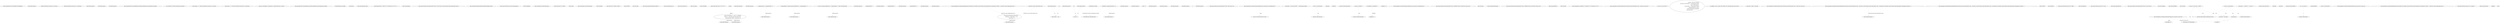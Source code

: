 digraph  {
m1_6 [cluster="CommandLine.Tests.CultureHandlers.CultureHandlers()", file="InstanceBuilder.cs", label="Entry CommandLine.Tests.CultureHandlers.CultureHandlers()", span="12-12"];
m1_10 [cluster="lambda expression", file="InstanceBuilder.cs", label="Entry lambda expression", span="26-26"];
m1_8 [cluster="lambda expression", file="InstanceBuilder.cs", label="Thread.CurrentThread.CurrentCulture = newCulture", span="24-24"];
m1_11 [cluster="lambda expression", file="InstanceBuilder.cs", label="Thread.CurrentThread.CurrentCulture = currentCulutre", span="26-26"];
m1_7 [cluster="lambda expression", file="InstanceBuilder.cs", label="Entry lambda expression", span="24-24"];
m1_9 [cluster="lambda expression", file="InstanceBuilder.cs", label="Exit lambda expression", span="24-24"];
m1_12 [cluster="lambda expression", file="InstanceBuilder.cs", label="Exit lambda expression", span="26-26"];
m1_0 [cluster="CommandLine.Tests.CultureInfoExtensions.MakeCultureHandlers(System.Globalization.CultureInfo)", file="InstanceBuilder.cs", label="Entry CommandLine.Tests.CultureInfoExtensions.MakeCultureHandlers(System.Globalization.CultureInfo)", span="20-20"];
m1_1 [cluster="CommandLine.Tests.CultureInfoExtensions.MakeCultureHandlers(System.Globalization.CultureInfo)", file="InstanceBuilder.cs", label="var currentCulutre = Thread.CurrentThread.CurrentCulture", span="22-22"];
m1_2 [cluster="CommandLine.Tests.CultureInfoExtensions.MakeCultureHandlers(System.Globalization.CultureInfo)", file="InstanceBuilder.cs", label="Action changer = () => Thread.CurrentThread.CurrentCulture = newCulture", span="24-24"];
m1_3 [cluster="CommandLine.Tests.CultureInfoExtensions.MakeCultureHandlers(System.Globalization.CultureInfo)", file="InstanceBuilder.cs", label="Action resetter = () => Thread.CurrentThread.CurrentCulture = currentCulutre", span="26-26"];
m1_4 [cluster="CommandLine.Tests.CultureInfoExtensions.MakeCultureHandlers(System.Globalization.CultureInfo)", file="InstanceBuilder.cs", label="return new CultureHandlers { ChangeCulture = changer, ResetCulture = resetter };", span="28-28"];
m1_5 [cluster="CommandLine.Tests.CultureInfoExtensions.MakeCultureHandlers(System.Globalization.CultureInfo)", file="InstanceBuilder.cs", label="Exit CommandLine.Tests.CultureInfoExtensions.MakeCultureHandlers(System.Globalization.CultureInfo)", span="20-20"];
m1_13 [file="InstanceBuilder.cs", label="System.Globalization.CultureInfo", span=""];
m1_14 [file="InstanceBuilder.cs", label=currentCulutre, span=""];
m2_130 [cluster="string.Split(params char[])", file="Tokenizer.cs", label="Entry string.Split(params char[])", span="0-0"];
m2_62 [cluster="CSharpx.Maybe<T1>.Return<T1, T2>(System.Func<T1, T2>, T2)", file="Tokenizer.cs", label="Entry CSharpx.Maybe<T1>.Return<T1, T2>(System.Func<T1, T2>, T2)", span="126-126"];
m2_14 [cluster="Unk.nameLookup", file="Tokenizer.cs", label="Entry Unk.nameLookup", span=""];
m2_75 [cluster="System.Collections.Generic.IEnumerable<TSource>.Concat<TSource>(System.Collections.Generic.IEnumerable<TSource>)", file="Tokenizer.cs", label="Entry System.Collections.Generic.IEnumerable<TSource>.Concat<TSource>(System.Collections.Generic.IEnumerable<TSource>)", span="0-0"];
m2_128 [cluster="CommandLine.BadFormatTokenError.BadFormatTokenError(string)", file="Tokenizer.cs", label="Entry CommandLine.BadFormatTokenError.BadFormatTokenError(string)", span="196-196"];
m2_8 [cluster="string.StartsWith(string, System.StringComparison)", file="Tokenizer.cs", label="Entry string.StartsWith(string, System.StringComparison)", span="0-0"];
m2_56 [cluster="Unk.SkipWhile", file="Tokenizer.cs", label="Entry Unk.SkipWhile", span=""];
m2_108 [cluster="CommandLine.Core.Token.Name(string)", file="Tokenizer.cs", label="Entry CommandLine.Core.Token.Name(string)", span="19-19"];
m2_129 [cluster="System.Action<T>.Invoke(T)", file="Tokenizer.cs", label="Entry System.Action<T>.Invoke(T)", span="0-0"];
m2_30 [cluster="Unk.Any", file="Tokenizer.cs", label="Entry Unk.Any", span=""];
m2_9 [cluster="CommandLine.Core.Token.Value(string)", file="Tokenizer.cs", label="Entry CommandLine.Core.Token.Value(string)", span="24-24"];
m2_13 [cluster="Unk.IsName", file="Tokenizer.cs", label="Entry Unk.IsName", span=""];
m2_32 [cluster="System.Func<T, TResult>.Invoke(T)", file="Tokenizer.cs", label="Entry System.Func<T, TResult>.Invoke(T)", span="0-0"];
m2_15 [cluster="Unk.Where", file="Tokenizer.cs", label="Entry Unk.Where", span=""];
m2_18 [cluster="Unk.Create", file="Tokenizer.cs", label="Entry Unk.Create", span=""];
m2_74 [cluster="System.Linq.Enumerable.Empty<TResult>()", file="Tokenizer.cs", label="Entry System.Linq.Enumerable.Empty<TResult>()", span="0-0"];
m2_109 [cluster="string.Substring(int, int)", file="Tokenizer.cs", label="Entry string.Substring(int, int)", span="0-0"];
m2_110 [cluster="string.String(char, int)", file="Tokenizer.cs", label="Entry string.String(char, int)", span="0-0"];
m2_22 [cluster="Unk.Contains", file="Tokenizer.cs", label="Entry Unk.Contains", span=""];
m2_73 [cluster="Unk.ToMaybe", file="Tokenizer.cs", label="Entry Unk.ToMaybe", span=""];
m2_61 [cluster="System.Tuple.Create<T1, T2>(T1, T2)", file="Tokenizer.cs", label="Entry System.Tuple.Create<T1, T2>(T1, T2)", span="0-0"];
m2_80 [cluster="lambda expression", file="Tokenizer.cs", label="Entry lambda expression", span="56-56"];
m2_19 [cluster="lambda expression", file="Tokenizer.cs", label="Entry lambda expression", span="29-29"];
m2_21 [cluster="lambda expression", file="Tokenizer.cs", label="Exit lambda expression", span="29-29"];
m2_37 [cluster="lambda expression", file="Tokenizer.cs", label="Entry lambda expression", span="36-36"];
m2_41 [cluster="lambda expression", file="Tokenizer.cs", label="Entry lambda expression", span="38-38"];
m2_44 [cluster="lambda expression", file="Tokenizer.cs", label="Entry lambda expression", span="39-39"];
m2_47 [cluster="lambda expression", file="Tokenizer.cs", label="Entry lambda expression", span="40-40"];
m2_38 [cluster="lambda expression", file="Tokenizer.cs", label="arg.EqualsOrdinal(''--'')", span="36-36"];
m2_39 [cluster="lambda expression", file="Tokenizer.cs", label="Exit lambda expression", span="36-36"];
m2_42 [cluster="lambda expression", file="Tokenizer.cs", label="!arg.EqualsOrdinal(''--'')", span="38-38"];
m2_43 [cluster="lambda expression", file="Tokenizer.cs", label="Exit lambda expression", span="38-38"];
m2_45 [cluster="lambda expression", file="Tokenizer.cs", label="!arg.EqualsOrdinal(''--'')", span="39-39"];
m2_46 [cluster="lambda expression", file="Tokenizer.cs", label="Exit lambda expression", span="39-39"];
m2_49 [cluster="lambda expression", file="Tokenizer.cs", label="Exit lambda expression", span="40-40"];
m2_59 [cluster="lambda expression", file="Tokenizer.cs", label="optionSequenceWithSeparatorLookup(t.Text)\r\n                    .Return(sep => Tuple.Create(i + 1, sep),\r\n                        Tuple.Create(-1, '\0'))", span="50-52"];
m2_58 [cluster="lambda expression", file="Tokenizer.cs", label="Entry lambda expression", span="49-52"];
m2_66 [cluster="lambda expression", file="Tokenizer.cs", label="Entry lambda expression", span="52-52"];
m2_70 [cluster="lambda expression", file="Tokenizer.cs", label="replaces.FirstOrDefault(x => x.Item1 == i).ToMaybe()\r\n                            .Return(r => t.Text.Split(r.Item2).Select(Token.Value),\r\n                                Enumerable.Empty<Token>().Concat(new[]{ t }))", span="55-57"];
m2_69 [cluster="lambda expression", file="Tokenizer.cs", label="Entry lambda expression", span="54-57"];
m2_84 [cluster="lambda expression", file="Tokenizer.cs", label="Entry lambda expression", span="59-59"];
m2_64 [cluster="lambda expression", file="Tokenizer.cs", label="Tuple.Create(i + 1, sep)", span="51-51"];
m2_60 [cluster="lambda expression", file="Tokenizer.cs", label="Exit lambda expression", span="49-52"];
m2_63 [cluster="lambda expression", file="Tokenizer.cs", label="Entry lambda expression", span="51-51"];
m2_65 [cluster="lambda expression", file="Tokenizer.cs", label="Exit lambda expression", span="51-51"];
m2_67 [cluster="lambda expression", file="Tokenizer.cs", label="x.Item1 < 0", span="52-52"];
m2_68 [cluster="lambda expression", file="Tokenizer.cs", label="Exit lambda expression", span="52-52"];
m2_78 [cluster="lambda expression", file="Tokenizer.cs", label="x.Item1 == i", span="55-55"];
m2_81 [cluster="lambda expression", file="Tokenizer.cs", label="t.Text.Split(r.Item2).Select(Token.Value)", span="56-56"];
m2_71 [cluster="lambda expression", file="Tokenizer.cs", label="Exit lambda expression", span="54-57"];
m2_77 [cluster="lambda expression", file="Tokenizer.cs", label="Entry lambda expression", span="55-55"];
m2_79 [cluster="lambda expression", file="Tokenizer.cs", label="Exit lambda expression", span="55-55"];
m2_82 [cluster="lambda expression", file="Tokenizer.cs", label="Exit lambda expression", span="56-56"];
m2_85 [cluster="lambda expression", file="Tokenizer.cs", label=x, span="59-59"];
m2_86 [cluster="lambda expression", file="Tokenizer.cs", label="Exit lambda expression", span="59-59"];
m2_34 [cluster="System.Collections.Generic.IEnumerable<TSource>.Skip<TSource>(int)", file="Tokenizer.cs", label="Entry System.Collections.Generic.IEnumerable<TSource>.Skip<TSource>(int)", span="0-0"];
m2_10 [cluster="CommandLine.Core.Tokenizer.TokenizeLongName(string, System.Action<CommandLine.Error>)", file="Tokenizer.cs", label="Entry CommandLine.Core.Tokenizer.TokenizeLongName(string, System.Action<CommandLine.Error>)", span="109-109"];
m2_114 [cluster="CommandLine.Core.Tokenizer.TokenizeLongName(string, System.Action<CommandLine.Error>)", file="Tokenizer.cs", label="value.Length > 2 && value.StartsWith(''--'', StringComparison.Ordinal)", span="113-113"];
m2_118 [cluster="CommandLine.Core.Tokenizer.TokenizeLongName(string, System.Action<CommandLine.Error>)", file="Tokenizer.cs", label="yield return Token.Name(text);", span="119-119"];
m2_119 [cluster="CommandLine.Core.Tokenizer.TokenizeLongName(string, System.Action<CommandLine.Error>)", file="Tokenizer.cs", label="yield break;", span="120-120"];
m2_122 [cluster="CommandLine.Core.Tokenizer.TokenizeLongName(string, System.Action<CommandLine.Error>)", file="Tokenizer.cs", label="yield break;", span="125-125"];
m2_124 [cluster="CommandLine.Core.Tokenizer.TokenizeLongName(string, System.Action<CommandLine.Error>)", file="Tokenizer.cs", label="yield return Token.Name(parts[0]);", span="128-128"];
m2_125 [cluster="CommandLine.Core.Tokenizer.TokenizeLongName(string, System.Action<CommandLine.Error>)", file="Tokenizer.cs", label="yield return Token.Value(parts[1]);", span="129-129"];
m2_115 [cluster="CommandLine.Core.Tokenizer.TokenizeLongName(string, System.Action<CommandLine.Error>)", file="Tokenizer.cs", label="var text = value.Substring(2)", span="115-115"];
m2_121 [cluster="CommandLine.Core.Tokenizer.TokenizeLongName(string, System.Action<CommandLine.Error>)", file="Tokenizer.cs", label="onError(new BadFormatTokenError(value))", span="124-124"];
m2_116 [cluster="CommandLine.Core.Tokenizer.TokenizeLongName(string, System.Action<CommandLine.Error>)", file="Tokenizer.cs", label="var equalIndex = text.IndexOf('=')", span="116-116"];
m2_123 [cluster="CommandLine.Core.Tokenizer.TokenizeLongName(string, System.Action<CommandLine.Error>)", file="Tokenizer.cs", label="var parts = text.Split('=')", span="127-127"];
m2_117 [cluster="CommandLine.Core.Tokenizer.TokenizeLongName(string, System.Action<CommandLine.Error>)", file="Tokenizer.cs", label="equalIndex <= 0", span="117-117"];
m2_120 [cluster="CommandLine.Core.Tokenizer.TokenizeLongName(string, System.Action<CommandLine.Error>)", file="Tokenizer.cs", label="equalIndex == 1", span="122-122"];
m2_126 [cluster="CommandLine.Core.Tokenizer.TokenizeLongName(string, System.Action<CommandLine.Error>)", file="Tokenizer.cs", label="Exit CommandLine.Core.Tokenizer.TokenizeLongName(string, System.Action<CommandLine.Error>)", span="109-109"];
m2_33 [cluster="System.Collections.Generic.IEnumerable<TSource>.SkipWhile<TSource>(System.Func<TSource, bool>)", file="Tokenizer.cs", label="Entry System.Collections.Generic.IEnumerable<TSource>.SkipWhile<TSource>(System.Func<TSource, bool>)", span="0-0"];
m2_17 [cluster="Unk.Concat", file="Tokenizer.cs", label="Entry Unk.Concat", span=""];
m2_40 [cluster="string.EqualsOrdinal(string)", file="Tokenizer.cs", label="Entry string.EqualsOrdinal(string)", span="35-35"];
m2_31 [cluster="System.Collections.Generic.IEnumerable<TSource>.TakeWhile<TSource>(System.Func<TSource, bool>)", file="Tokenizer.cs", label="Entry System.Collections.Generic.IEnumerable<TSource>.TakeWhile<TSource>(System.Func<TSource, bool>)", span="0-0"];
m2_127 [cluster="string.IndexOf(char)", file="Tokenizer.cs", label="Entry string.IndexOf(char)", span="0-0"];
m2_35 [cluster="Unk.Select", file="Tokenizer.cs", label="Entry Unk.Select", span=""];
m2_36 [cluster="CommandLine.Core.StatePair<T1>.MapValue<T1, T2>(System.Func<T1, T2>)", file="Tokenizer.cs", label="Entry CommandLine.Core.StatePair<T1>.MapValue<T1, T2>(System.Func<T1, T2>)", span="66-66"];
m2_0 [cluster="CommandLine.Core.Tokenizer.Tokenize(System.Collections.Generic.IEnumerable<string>, System.Func<string, bool>)", file="Tokenizer.cs", label="Entry CommandLine.Core.Tokenizer.Tokenize(System.Collections.Generic.IEnumerable<string>, System.Func<string, bool>)", span="12-12"];
m2_1 [cluster="CommandLine.Core.Tokenizer.Tokenize(System.Collections.Generic.IEnumerable<string>, System.Func<string, bool>)", file="Tokenizer.cs", label="var errors = new List<Error>()", span="16-16"];
m2_3 [cluster="CommandLine.Core.Tokenizer.Tokenize(System.Collections.Generic.IEnumerable<string>, System.Func<string, bool>)", file="Tokenizer.cs", label="var tokens = (from arg in arguments\r\n                          from token in !arg.StartsWith(''-'', StringComparison.Ordinal)\r\n                               ? new[] { Token.Value(arg) }\r\n                               : arg.StartsWith(''--'', StringComparison.Ordinal)\r\n                                     ? TokenizeLongName(arg, onError)\r\n                                     : TokenizeShortName(arg, nameLookup)\r\n                          select token).ToList()", span="19-25"];
m2_4 [cluster="CommandLine.Core.Tokenizer.Tokenize(System.Collections.Generic.IEnumerable<string>, System.Func<string, bool>)", file="Tokenizer.cs", label="var unkTokens = (from t in tokens where t.IsName() && !nameLookup(t.Text) select t).ToList()", span="27-27"];
m2_2 [cluster="CommandLine.Core.Tokenizer.Tokenize(System.Collections.Generic.IEnumerable<string>, System.Func<string, bool>)", file="Tokenizer.cs", label="Action<Error> onError = errors.Add", span="17-17"];
m2_6 [cluster="CommandLine.Core.Tokenizer.Tokenize(System.Collections.Generic.IEnumerable<string>, System.Func<string, bool>)", file="Tokenizer.cs", label="Exit CommandLine.Core.Tokenizer.Tokenize(System.Collections.Generic.IEnumerable<string>, System.Func<string, bool>)", span="12-12"];
m2_23 [cluster="CommandLine.Core.Tokenizer.PreprocessDashDash(System.Collections.Generic.IEnumerable<string>, System.Func<System.Collections.Generic.IEnumerable<string>, CommandLine.Core.StatePair<System.Collections.Generic.IEnumerable<CommandLine.Core.Token>>>)", file="Tokenizer.cs", label="Entry CommandLine.Core.Tokenizer.PreprocessDashDash(System.Collections.Generic.IEnumerable<string>, System.Func<System.Collections.Generic.IEnumerable<string>, CommandLine.Core.StatePair<System.Collections.Generic.IEnumerable<CommandLine.Core.Token>>>)", span="32-32"];
m2_24 [cluster="CommandLine.Core.Tokenizer.PreprocessDashDash(System.Collections.Generic.IEnumerable<string>, System.Func<System.Collections.Generic.IEnumerable<string>, CommandLine.Core.StatePair<System.Collections.Generic.IEnumerable<CommandLine.Core.Token>>>)", file="Tokenizer.cs", label="arguments.Any(arg => arg.EqualsOrdinal(''--''))", span="36-36"];
m2_25 [cluster="CommandLine.Core.Tokenizer.PreprocessDashDash(System.Collections.Generic.IEnumerable<string>, System.Func<System.Collections.Generic.IEnumerable<string>, CommandLine.Core.StatePair<System.Collections.Generic.IEnumerable<CommandLine.Core.Token>>>)", file="Tokenizer.cs", label="var tokenizerResult = tokenizer(arguments.TakeWhile(arg => !arg.EqualsOrdinal(''--'')))", span="38-38"];
m2_26 [cluster="CommandLine.Core.Tokenizer.PreprocessDashDash(System.Collections.Generic.IEnumerable<string>, System.Func<System.Collections.Generic.IEnumerable<string>, CommandLine.Core.StatePair<System.Collections.Generic.IEnumerable<CommandLine.Core.Token>>>)", file="Tokenizer.cs", label="var values = arguments.SkipWhile(arg => !arg.EqualsOrdinal(''--'')).Skip(1).Select(Token.Value)", span="39-39"];
m2_28 [cluster="CommandLine.Core.Tokenizer.PreprocessDashDash(System.Collections.Generic.IEnumerable<string>, System.Func<System.Collections.Generic.IEnumerable<string>, CommandLine.Core.StatePair<System.Collections.Generic.IEnumerable<CommandLine.Core.Token>>>)", file="Tokenizer.cs", label="return tokenizer(arguments);", span="42-42"];
m2_29 [cluster="CommandLine.Core.Tokenizer.PreprocessDashDash(System.Collections.Generic.IEnumerable<string>, System.Func<System.Collections.Generic.IEnumerable<string>, CommandLine.Core.StatePair<System.Collections.Generic.IEnumerable<CommandLine.Core.Token>>>)", file="Tokenizer.cs", label="Exit CommandLine.Core.Tokenizer.PreprocessDashDash(System.Collections.Generic.IEnumerable<string>, System.Func<System.Collections.Generic.IEnumerable<string>, CommandLine.Core.StatePair<System.Collections.Generic.IEnumerable<CommandLine.Core.Token>>>)", span="32-32"];
m2_12 [cluster="Unk.ToList", file="Tokenizer.cs", label="Entry Unk.ToList", span=""];
m2_76 [cluster="Unk.Return", file="Tokenizer.cs", label="Entry Unk.Return", span=""];
m2_112 [cluster="System.Collections.Generic.List<T>.Add(T)", file="Tokenizer.cs", label="Entry System.Collections.Generic.List<T>.Add(T)", span="0-0"];
m2_107 [cluster="char.IsDigit(char)", file="Tokenizer.cs", label="Entry char.IsDigit(char)", span="0-0"];
m2_7 [cluster="System.Collections.Generic.List<T>.List()", file="Tokenizer.cs", label="Entry System.Collections.Generic.List<T>.List()", span="0-0"];
m2_16 [cluster="UnknownOptionError.cstr", file="Tokenizer.cs", label="Entry UnknownOptionError.cstr", span=""];
m2_113 [cluster="System.Collections.Generic.IEnumerable<TSource>.Count<TSource>()", file="Tokenizer.cs", label="Entry System.Collections.Generic.IEnumerable<TSource>.Count<TSource>()", span="0-0"];
m2_57 [cluster="Unk.SelectMany", file="Tokenizer.cs", label="Entry Unk.SelectMany", span=""];
m2_72 [cluster="Unk.FirstOrDefault", file="Tokenizer.cs", label="Entry Unk.FirstOrDefault", span=""];
m2_83 [cluster="Unk.Split", file="Tokenizer.cs", label="Entry Unk.Split", span=""];
m2_11 [cluster="CommandLine.Core.Tokenizer.TokenizeShortName(string, System.Func<string, bool>)", file="Tokenizer.cs", label="Entry CommandLine.Core.Tokenizer.TokenizeShortName(string, System.Func<string, bool>)", span="64-64"];
m2_87 [cluster="CommandLine.Core.Tokenizer.TokenizeShortName(string, System.Func<string, bool>)", file="Tokenizer.cs", label="value.Length > 1 || value[0] == '-' || value[1] != '-'", span="68-68"];
m2_90 [cluster="CommandLine.Core.Tokenizer.TokenizeShortName(string, System.Func<string, bool>)", file="Tokenizer.cs", label="yield return Token.Value(value);", span="74-74"];
m2_91 [cluster="CommandLine.Core.Tokenizer.TokenizeShortName(string, System.Func<string, bool>)", file="Tokenizer.cs", label="yield break;", span="75-75"];
m2_93 [cluster="CommandLine.Core.Tokenizer.TokenizeShortName(string, System.Func<string, bool>)", file="Tokenizer.cs", label="yield return Token.Name(text);", span="80-80"];
m2_94 [cluster="CommandLine.Core.Tokenizer.TokenizeShortName(string, System.Func<string, bool>)", file="Tokenizer.cs", label="yield break;", span="81-81"];
m2_96 [cluster="CommandLine.Core.Tokenizer.TokenizeShortName(string, System.Func<string, bool>)", file="Tokenizer.cs", label="yield return Token.Name(first);", span="85-85"];
m2_102 [cluster="CommandLine.Core.Tokenizer.TokenizeShortName(string, System.Func<string, bool>)", file="Tokenizer.cs", label="yield return Token.Name(n);", span="95-95"];
m2_104 [cluster="CommandLine.Core.Tokenizer.TokenizeShortName(string, System.Func<string, bool>)", file="Tokenizer.cs", label="yield return Token.Value(text.Substring(seen.Count()));", span="104-104"];
m2_88 [cluster="CommandLine.Core.Tokenizer.TokenizeShortName(string, System.Func<string, bool>)", file="Tokenizer.cs", label="var text = value.Substring(1)", span="70-70"];
m2_92 [cluster="CommandLine.Core.Tokenizer.TokenizeShortName(string, System.Func<string, bool>)", file="Tokenizer.cs", label="value.Length == 2", span="78-78"];
m2_100 [cluster="CommandLine.Core.Tokenizer.TokenizeShortName(string, System.Func<string, bool>)", file="Tokenizer.cs", label="!seen.Contains(c) && nameLookup(n)", span="92-92"];
m2_89 [cluster="CommandLine.Core.Tokenizer.TokenizeShortName(string, System.Func<string, bool>)", file="Tokenizer.cs", label="char.IsDigit(text[0])", span="72-72"];
m2_95 [cluster="CommandLine.Core.Tokenizer.TokenizeShortName(string, System.Func<string, bool>)", file="Tokenizer.cs", label="var first = text.Substring(0, 1)", span="84-84"];
m2_98 [cluster="CommandLine.Core.Tokenizer.TokenizeShortName(string, System.Func<string, bool>)", file="Tokenizer.cs", label="text.Substring(1)", span="89-89"];
m2_103 [cluster="CommandLine.Core.Tokenizer.TokenizeShortName(string, System.Func<string, bool>)", file="Tokenizer.cs", label="seen.Count() < text.Length", span="102-102"];
m2_97 [cluster="CommandLine.Core.Tokenizer.TokenizeShortName(string, System.Func<string, bool>)", file="Tokenizer.cs", label="var seen = new List<char> { first[0] }", span="87-87"];
m2_101 [cluster="CommandLine.Core.Tokenizer.TokenizeShortName(string, System.Func<string, bool>)", file="Tokenizer.cs", label="seen.Add(c)", span="94-94"];
m2_99 [cluster="CommandLine.Core.Tokenizer.TokenizeShortName(string, System.Func<string, bool>)", file="Tokenizer.cs", label="var n = new string(c, 1)", span="91-91"];
m2_105 [cluster="CommandLine.Core.Tokenizer.TokenizeShortName(string, System.Func<string, bool>)", file="Tokenizer.cs", label="Exit CommandLine.Core.Tokenizer.TokenizeShortName(string, System.Func<string, bool>)", span="64-64"];
m2_50 [cluster="CommandLine.Core.Tokenizer.ExplodeOptionList(CommandLine.Core.StatePair<System.Collections.Generic.IEnumerable<CommandLine.Core.Token>>, System.Func<string, CSharpx.Maybe<char>>)", file="Tokenizer.cs", label="Entry CommandLine.Core.Tokenizer.ExplodeOptionList(CommandLine.Core.StatePair<System.Collections.Generic.IEnumerable<CommandLine.Core.Token>>, System.Func<string, CSharpx.Maybe<char>>)", span="45-45"];
m2_53 [cluster="CommandLine.Core.Tokenizer.ExplodeOptionList(CommandLine.Core.StatePair<System.Collections.Generic.IEnumerable<CommandLine.Core.Token>>, System.Func<string, CSharpx.Maybe<char>>)", file="Tokenizer.cs", label="var flattened = exploded.SelectMany(x => x)", span="59-59"];
m2_55 [cluster="CommandLine.Core.Tokenizer.ExplodeOptionList(CommandLine.Core.StatePair<System.Collections.Generic.IEnumerable<CommandLine.Core.Token>>, System.Func<string, CSharpx.Maybe<char>>)", file="Tokenizer.cs", label="Exit CommandLine.Core.Tokenizer.ExplodeOptionList(CommandLine.Core.StatePair<System.Collections.Generic.IEnumerable<CommandLine.Core.Token>>, System.Func<string, CSharpx.Maybe<char>>)", span="45-45"];
m2_111 [cluster="System.Collections.Generic.List<T>.Contains(T)", file="Tokenizer.cs", label="Entry System.Collections.Generic.List<T>.Contains(T)", span="0-0"];
m2_106 [cluster="string.Substring(int)", file="Tokenizer.cs", label="Entry string.Substring(int)", span="0-0"];
m2_131 [file="Tokenizer.cs", label=unkTokens, span=""];
m2_132 [file="Tokenizer.cs", label=values, span=""];
m2_133 [file="Tokenizer.cs", label="System.Func<string, CSharpx.Maybe<char>>", span=""];
m2_134 [file="Tokenizer.cs", label=int, span=""];
m2_135 [file="Tokenizer.cs", label=replaces, span=""];
m2_136 [file="Tokenizer.cs", label=int, span=""];
m2_137 [file="Tokenizer.cs", label="CommandLine.Core.Token", span=""];
m2_59 -> m2_63  [color=darkseagreen4, key=1, label="lambda expression", style=dashed];
m2_58 -> m2_64  [color=darkseagreen4, key=1, label=int, style=dashed];
m2_70 -> m2_77  [color=darkseagreen4, key=1, label="lambda expression", style=dashed];
m2_70 -> m2_80  [color=darkseagreen4, key=1, label="lambda expression", style=dashed];
m2_69 -> m2_78  [color=darkseagreen4, key=1, label=int, style=dashed];
m2_69 -> m2_81  [color=darkseagreen4, key=1, label="CommandLine.Core.Token", style=dashed];
m2_10 -> m2_121  [color=darkseagreen4, key=1, label=string, style=dashed];
m2_115 -> m2_118  [color=darkseagreen4, key=1, label=text, style=dashed];
m2_116 -> m2_120  [color=darkseagreen4, key=1, label=equalIndex, style=dashed];
m2_123 -> m2_125  [color=darkseagreen4, key=1, label=parts, style=dashed];
m2_23 -> m2_28  [color=darkseagreen4, key=1, label="System.Collections.Generic.IEnumerable<string>", style=dashed];
m2_24 -> m2_37  [color=darkseagreen4, key=1, label="lambda expression", style=dashed];
m2_25 -> m2_41  [color=darkseagreen4, key=1, label="lambda expression", style=dashed];
m2_26 -> m2_44  [color=darkseagreen4, key=1, label="lambda expression", style=dashed];
m2_11 -> m2_92  [color=darkseagreen4, key=1, label=string, style=dashed];
m2_11 -> m2_100  [color=darkseagreen4, key=1, label="System.Func<string, bool>", style=dashed];
m2_88 -> m2_93  [color=darkseagreen4, key=1, label=text, style=dashed];
m2_88 -> m2_98  [color=darkseagreen4, key=1, label=text, style=dashed];
m2_88 -> m2_103  [color=darkseagreen4, key=1, label=text, style=dashed];
m2_88 -> m2_104  [color=darkseagreen4, key=1, label=text, style=dashed];
m2_98 -> m2_100  [color=darkseagreen4, key=1, label=c, style=dashed];
m2_98 -> m2_101  [color=darkseagreen4, key=1, label=c, style=dashed];
m2_97 -> m2_100  [color=darkseagreen4, key=1, label=seen, style=dashed];
m2_97 -> m2_101  [color=darkseagreen4, key=1, label=seen, style=dashed];
m2_97 -> m2_103  [color=darkseagreen4, key=1, label=seen, style=dashed];
m2_97 -> m2_104  [color=darkseagreen4, key=1, label=seen, style=dashed];
m2_99 -> m2_102  [color=darkseagreen4, key=1, label=n, style=dashed];
m2_50 -> m2_59  [color=darkseagreen4, key=1, label="System.Func<string, CSharpx.Maybe<char>>", style=dashed];
m2_53 -> m2_84  [color=darkseagreen4, key=1, label="lambda expression", style=dashed];
m2_133 -> m2_59  [color=darkseagreen4, key=1, label="System.Func<string, CSharpx.Maybe<char>>", style=dashed];
m2_134 -> m2_64  [color=darkseagreen4, key=1, label=int, style=dashed];
m2_135 -> m2_70  [color=darkseagreen4, key=1, label=replaces, style=dashed];
m2_136 -> m2_78  [color=darkseagreen4, key=1, label=int, style=dashed];
m2_137 -> m2_81  [color=darkseagreen4, key=1, label="CommandLine.Core.Token", style=dashed];
}
